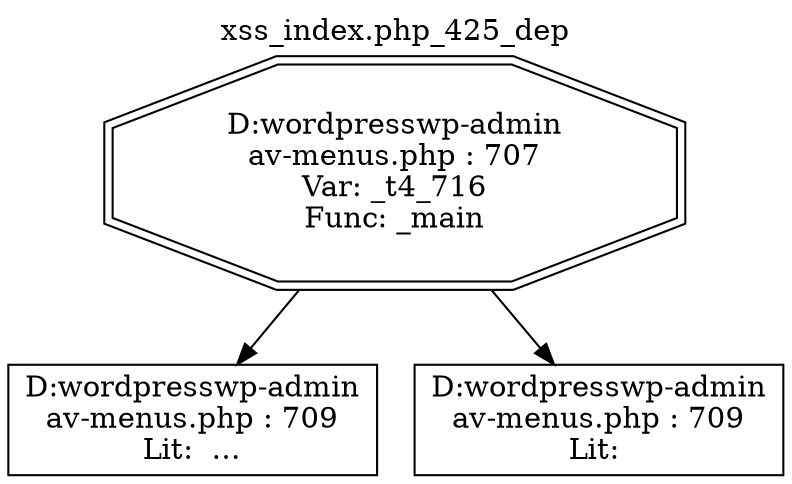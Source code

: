 digraph cfg {
  label="xss_index.php_425_dep";
  labelloc=t;
  n1 [shape=doubleoctagon, label="D:\wordpress\wp-admin\nav-menus.php : 707\nVar: _t4_716\nFunc: _main\n"];
  n2 [shape=box, label="D:\wordpress\wp-admin\nav-menus.php : 709\nLit:  &hellip;\n"];
  n3 [shape=box, label="D:\wordpress\wp-admin\nav-menus.php : 709\nLit: \n"];
  n1 -> n2;
  n1 -> n3;
}
